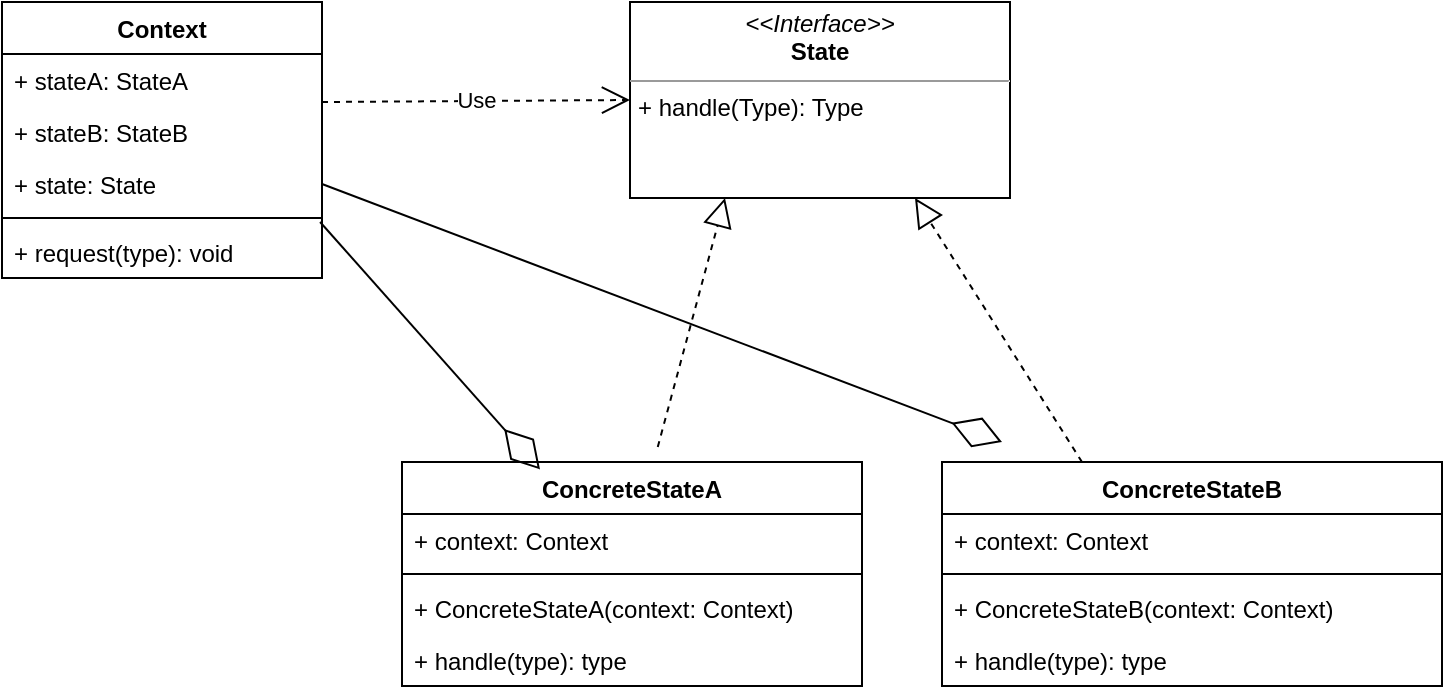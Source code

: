 <mxfile version="14.6.13" type="device"><diagram id="cdr_uQ60t2UR--afsUBC" name="第 1 页"><mxGraphModel dx="1422" dy="825" grid="1" gridSize="10" guides="1" tooltips="1" connect="1" arrows="1" fold="1" page="1" pageScale="1" pageWidth="827" pageHeight="1169" math="0" shadow="0"><root><mxCell id="0"/><mxCell id="1" parent="0"/><mxCell id="GmkkvMX5sjd1AEzbc3nG-1" value="Context" style="swimlane;fontStyle=1;align=center;verticalAlign=top;childLayout=stackLayout;horizontal=1;startSize=26;horizontalStack=0;resizeParent=1;resizeParentMax=0;resizeLast=0;collapsible=1;marginBottom=0;" vertex="1" parent="1"><mxGeometry x="100" y="140" width="160" height="138" as="geometry"/></mxCell><mxCell id="GmkkvMX5sjd1AEzbc3nG-2" value="+ stateA: StateA" style="text;strokeColor=none;fillColor=none;align=left;verticalAlign=top;spacingLeft=4;spacingRight=4;overflow=hidden;rotatable=0;points=[[0,0.5],[1,0.5]];portConstraint=eastwest;" vertex="1" parent="GmkkvMX5sjd1AEzbc3nG-1"><mxGeometry y="26" width="160" height="26" as="geometry"/></mxCell><mxCell id="GmkkvMX5sjd1AEzbc3nG-5" value="+ stateB: StateB" style="text;strokeColor=none;fillColor=none;align=left;verticalAlign=top;spacingLeft=4;spacingRight=4;overflow=hidden;rotatable=0;points=[[0,0.5],[1,0.5]];portConstraint=eastwest;" vertex="1" parent="GmkkvMX5sjd1AEzbc3nG-1"><mxGeometry y="52" width="160" height="26" as="geometry"/></mxCell><mxCell id="GmkkvMX5sjd1AEzbc3nG-20" value="+ state: State" style="text;strokeColor=none;fillColor=none;align=left;verticalAlign=top;spacingLeft=4;spacingRight=4;overflow=hidden;rotatable=0;points=[[0,0.5],[1,0.5]];portConstraint=eastwest;" vertex="1" parent="GmkkvMX5sjd1AEzbc3nG-1"><mxGeometry y="78" width="160" height="26" as="geometry"/></mxCell><mxCell id="GmkkvMX5sjd1AEzbc3nG-3" value="" style="line;strokeWidth=1;fillColor=none;align=left;verticalAlign=middle;spacingTop=-1;spacingLeft=3;spacingRight=3;rotatable=0;labelPosition=right;points=[];portConstraint=eastwest;" vertex="1" parent="GmkkvMX5sjd1AEzbc3nG-1"><mxGeometry y="104" width="160" height="8" as="geometry"/></mxCell><mxCell id="GmkkvMX5sjd1AEzbc3nG-4" value="+ request(type): void" style="text;strokeColor=none;fillColor=none;align=left;verticalAlign=top;spacingLeft=4;spacingRight=4;overflow=hidden;rotatable=0;points=[[0,0.5],[1,0.5]];portConstraint=eastwest;" vertex="1" parent="GmkkvMX5sjd1AEzbc3nG-1"><mxGeometry y="112" width="160" height="26" as="geometry"/></mxCell><mxCell id="GmkkvMX5sjd1AEzbc3nG-9" value="&lt;p style=&quot;margin: 0px ; margin-top: 4px ; text-align: center&quot;&gt;&lt;i&gt;&amp;lt;&amp;lt;Interface&amp;gt;&amp;gt;&lt;/i&gt;&lt;br&gt;&lt;b&gt;State&lt;/b&gt;&lt;/p&gt;&lt;hr size=&quot;1&quot;&gt;&lt;p style=&quot;margin: 0px ; margin-left: 4px&quot;&gt;+ handle(Type): Type&lt;br&gt;&lt;/p&gt;" style="verticalAlign=top;align=left;overflow=fill;fontSize=12;fontFamily=Helvetica;html=1;" vertex="1" parent="1"><mxGeometry x="414" y="140" width="190" height="98" as="geometry"/></mxCell><mxCell id="GmkkvMX5sjd1AEzbc3nG-10" value="ConcreteStateA" style="swimlane;fontStyle=1;align=center;verticalAlign=top;childLayout=stackLayout;horizontal=1;startSize=26;horizontalStack=0;resizeParent=1;resizeParentMax=0;resizeLast=0;collapsible=1;marginBottom=0;" vertex="1" parent="1"><mxGeometry x="300" y="370" width="230" height="112" as="geometry"/></mxCell><mxCell id="GmkkvMX5sjd1AEzbc3nG-23" value="+ context: Context" style="text;strokeColor=none;fillColor=none;align=left;verticalAlign=top;spacingLeft=4;spacingRight=4;overflow=hidden;rotatable=0;points=[[0,0.5],[1,0.5]];portConstraint=eastwest;" vertex="1" parent="GmkkvMX5sjd1AEzbc3nG-10"><mxGeometry y="26" width="230" height="26" as="geometry"/></mxCell><mxCell id="GmkkvMX5sjd1AEzbc3nG-12" value="" style="line;strokeWidth=1;fillColor=none;align=left;verticalAlign=middle;spacingTop=-1;spacingLeft=3;spacingRight=3;rotatable=0;labelPosition=right;points=[];portConstraint=eastwest;" vertex="1" parent="GmkkvMX5sjd1AEzbc3nG-10"><mxGeometry y="52" width="230" height="8" as="geometry"/></mxCell><mxCell id="GmkkvMX5sjd1AEzbc3nG-13" value="+ ConcreteStateA(context: Context)" style="text;strokeColor=none;fillColor=none;align=left;verticalAlign=top;spacingLeft=4;spacingRight=4;overflow=hidden;rotatable=0;points=[[0,0.5],[1,0.5]];portConstraint=eastwest;" vertex="1" parent="GmkkvMX5sjd1AEzbc3nG-10"><mxGeometry y="60" width="230" height="26" as="geometry"/></mxCell><mxCell id="GmkkvMX5sjd1AEzbc3nG-27" value="+ handle(type): type" style="text;strokeColor=none;fillColor=none;align=left;verticalAlign=top;spacingLeft=4;spacingRight=4;overflow=hidden;rotatable=0;points=[[0,0.5],[1,0.5]];portConstraint=eastwest;" vertex="1" parent="GmkkvMX5sjd1AEzbc3nG-10"><mxGeometry y="86" width="230" height="26" as="geometry"/></mxCell><mxCell id="GmkkvMX5sjd1AEzbc3nG-14" value="ConcreteStateB" style="swimlane;fontStyle=1;align=center;verticalAlign=top;childLayout=stackLayout;horizontal=1;startSize=26;horizontalStack=0;resizeParent=1;resizeParentMax=0;resizeLast=0;collapsible=1;marginBottom=0;" vertex="1" parent="1"><mxGeometry x="570" y="370" width="250" height="112" as="geometry"/></mxCell><mxCell id="GmkkvMX5sjd1AEzbc3nG-18" value="" style="endArrow=block;dashed=1;endFill=0;endSize=12;html=1;entryX=0.75;entryY=1;entryDx=0;entryDy=0;" edge="1" parent="GmkkvMX5sjd1AEzbc3nG-14" target="GmkkvMX5sjd1AEzbc3nG-9"><mxGeometry width="160" relative="1" as="geometry"><mxPoint x="70" as="sourcePoint"/><mxPoint x="230" as="targetPoint"/></mxGeometry></mxCell><mxCell id="GmkkvMX5sjd1AEzbc3nG-24" value="+ context: Context" style="text;strokeColor=none;fillColor=none;align=left;verticalAlign=top;spacingLeft=4;spacingRight=4;overflow=hidden;rotatable=0;points=[[0,0.5],[1,0.5]];portConstraint=eastwest;" vertex="1" parent="GmkkvMX5sjd1AEzbc3nG-14"><mxGeometry y="26" width="250" height="26" as="geometry"/></mxCell><mxCell id="GmkkvMX5sjd1AEzbc3nG-15" value="" style="line;strokeWidth=1;fillColor=none;align=left;verticalAlign=middle;spacingTop=-1;spacingLeft=3;spacingRight=3;rotatable=0;labelPosition=right;points=[];portConstraint=eastwest;" vertex="1" parent="GmkkvMX5sjd1AEzbc3nG-14"><mxGeometry y="52" width="250" height="8" as="geometry"/></mxCell><mxCell id="GmkkvMX5sjd1AEzbc3nG-16" value="+ ConcreteStateB(context: Context)" style="text;strokeColor=none;fillColor=none;align=left;verticalAlign=top;spacingLeft=4;spacingRight=4;overflow=hidden;rotatable=0;points=[[0,0.5],[1,0.5]];portConstraint=eastwest;" vertex="1" parent="GmkkvMX5sjd1AEzbc3nG-14"><mxGeometry y="60" width="250" height="26" as="geometry"/></mxCell><mxCell id="GmkkvMX5sjd1AEzbc3nG-25" value="+ handle(type): type" style="text;strokeColor=none;fillColor=none;align=left;verticalAlign=top;spacingLeft=4;spacingRight=4;overflow=hidden;rotatable=0;points=[[0,0.5],[1,0.5]];portConstraint=eastwest;" vertex="1" parent="GmkkvMX5sjd1AEzbc3nG-14"><mxGeometry y="86" width="250" height="26" as="geometry"/></mxCell><mxCell id="GmkkvMX5sjd1AEzbc3nG-17" value="" style="endArrow=block;dashed=1;endFill=0;endSize=12;html=1;entryX=0.25;entryY=1;entryDx=0;entryDy=0;exitX=0.556;exitY=-0.067;exitDx=0;exitDy=0;exitPerimeter=0;" edge="1" parent="1" source="GmkkvMX5sjd1AEzbc3nG-10" target="GmkkvMX5sjd1AEzbc3nG-9"><mxGeometry width="160" relative="1" as="geometry"><mxPoint x="440" y="370" as="sourcePoint"/><mxPoint x="600" y="370" as="targetPoint"/></mxGeometry></mxCell><mxCell id="GmkkvMX5sjd1AEzbc3nG-19" value="Use" style="endArrow=open;endSize=12;dashed=1;html=1;exitX=1;exitY=0.923;exitDx=0;exitDy=0;exitPerimeter=0;entryX=0;entryY=0.5;entryDx=0;entryDy=0;" edge="1" parent="1" source="GmkkvMX5sjd1AEzbc3nG-2" target="GmkkvMX5sjd1AEzbc3nG-9"><mxGeometry width="160" relative="1" as="geometry"><mxPoint x="250" y="180" as="sourcePoint"/><mxPoint x="410" y="180" as="targetPoint"/></mxGeometry></mxCell><mxCell id="GmkkvMX5sjd1AEzbc3nG-21" value="" style="endArrow=diamondThin;endFill=0;endSize=24;html=1;entryX=0.3;entryY=0.033;entryDx=0;entryDy=0;entryPerimeter=0;exitX=0.994;exitY=0.75;exitDx=0;exitDy=0;exitPerimeter=0;" edge="1" parent="1" source="GmkkvMX5sjd1AEzbc3nG-3" target="GmkkvMX5sjd1AEzbc3nG-10"><mxGeometry width="160" relative="1" as="geometry"><mxPoint x="260" y="260" as="sourcePoint"/><mxPoint x="420" y="260" as="targetPoint"/></mxGeometry></mxCell><mxCell id="GmkkvMX5sjd1AEzbc3nG-22" value="" style="endArrow=diamondThin;endFill=0;endSize=24;html=1;exitX=1;exitY=0.5;exitDx=0;exitDy=0;" edge="1" parent="1" source="GmkkvMX5sjd1AEzbc3nG-20"><mxGeometry width="160" relative="1" as="geometry"><mxPoint x="270" y="270" as="sourcePoint"/><mxPoint x="600" y="360" as="targetPoint"/></mxGeometry></mxCell></root></mxGraphModel></diagram></mxfile>